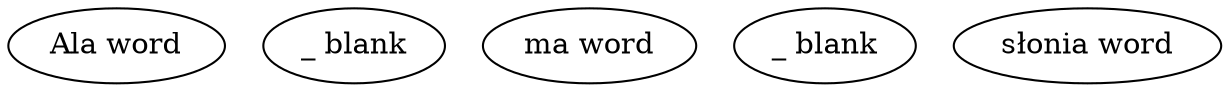 digraph g {
	node [label="\N"];
	graph [rankdir=TB];
	1 [label="Ala word"];
	2 [label="_ blank"];
	3 [label="ma word"];
	4 [label="_ blank"];
	5 [label="słonia word"];
}
